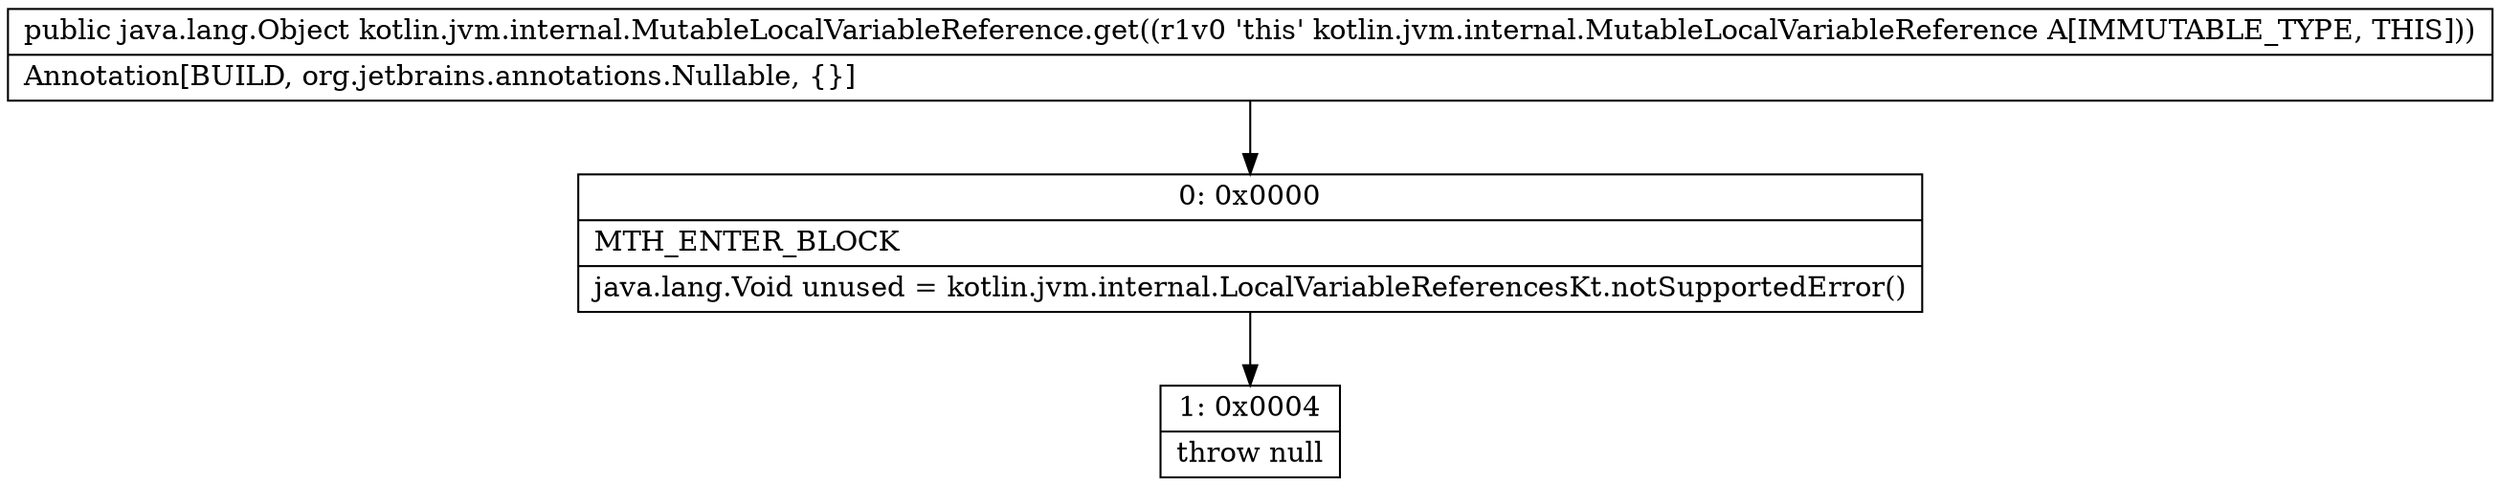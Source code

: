 digraph "CFG forkotlin.jvm.internal.MutableLocalVariableReference.get()Ljava\/lang\/Object;" {
Node_0 [shape=record,label="{0\:\ 0x0000|MTH_ENTER_BLOCK\l|java.lang.Void unused = kotlin.jvm.internal.LocalVariableReferencesKt.notSupportedError()\l}"];
Node_1 [shape=record,label="{1\:\ 0x0004|throw null\l}"];
MethodNode[shape=record,label="{public java.lang.Object kotlin.jvm.internal.MutableLocalVariableReference.get((r1v0 'this' kotlin.jvm.internal.MutableLocalVariableReference A[IMMUTABLE_TYPE, THIS]))  | Annotation[BUILD, org.jetbrains.annotations.Nullable, \{\}]\l}"];
MethodNode -> Node_0;
Node_0 -> Node_1;
}

